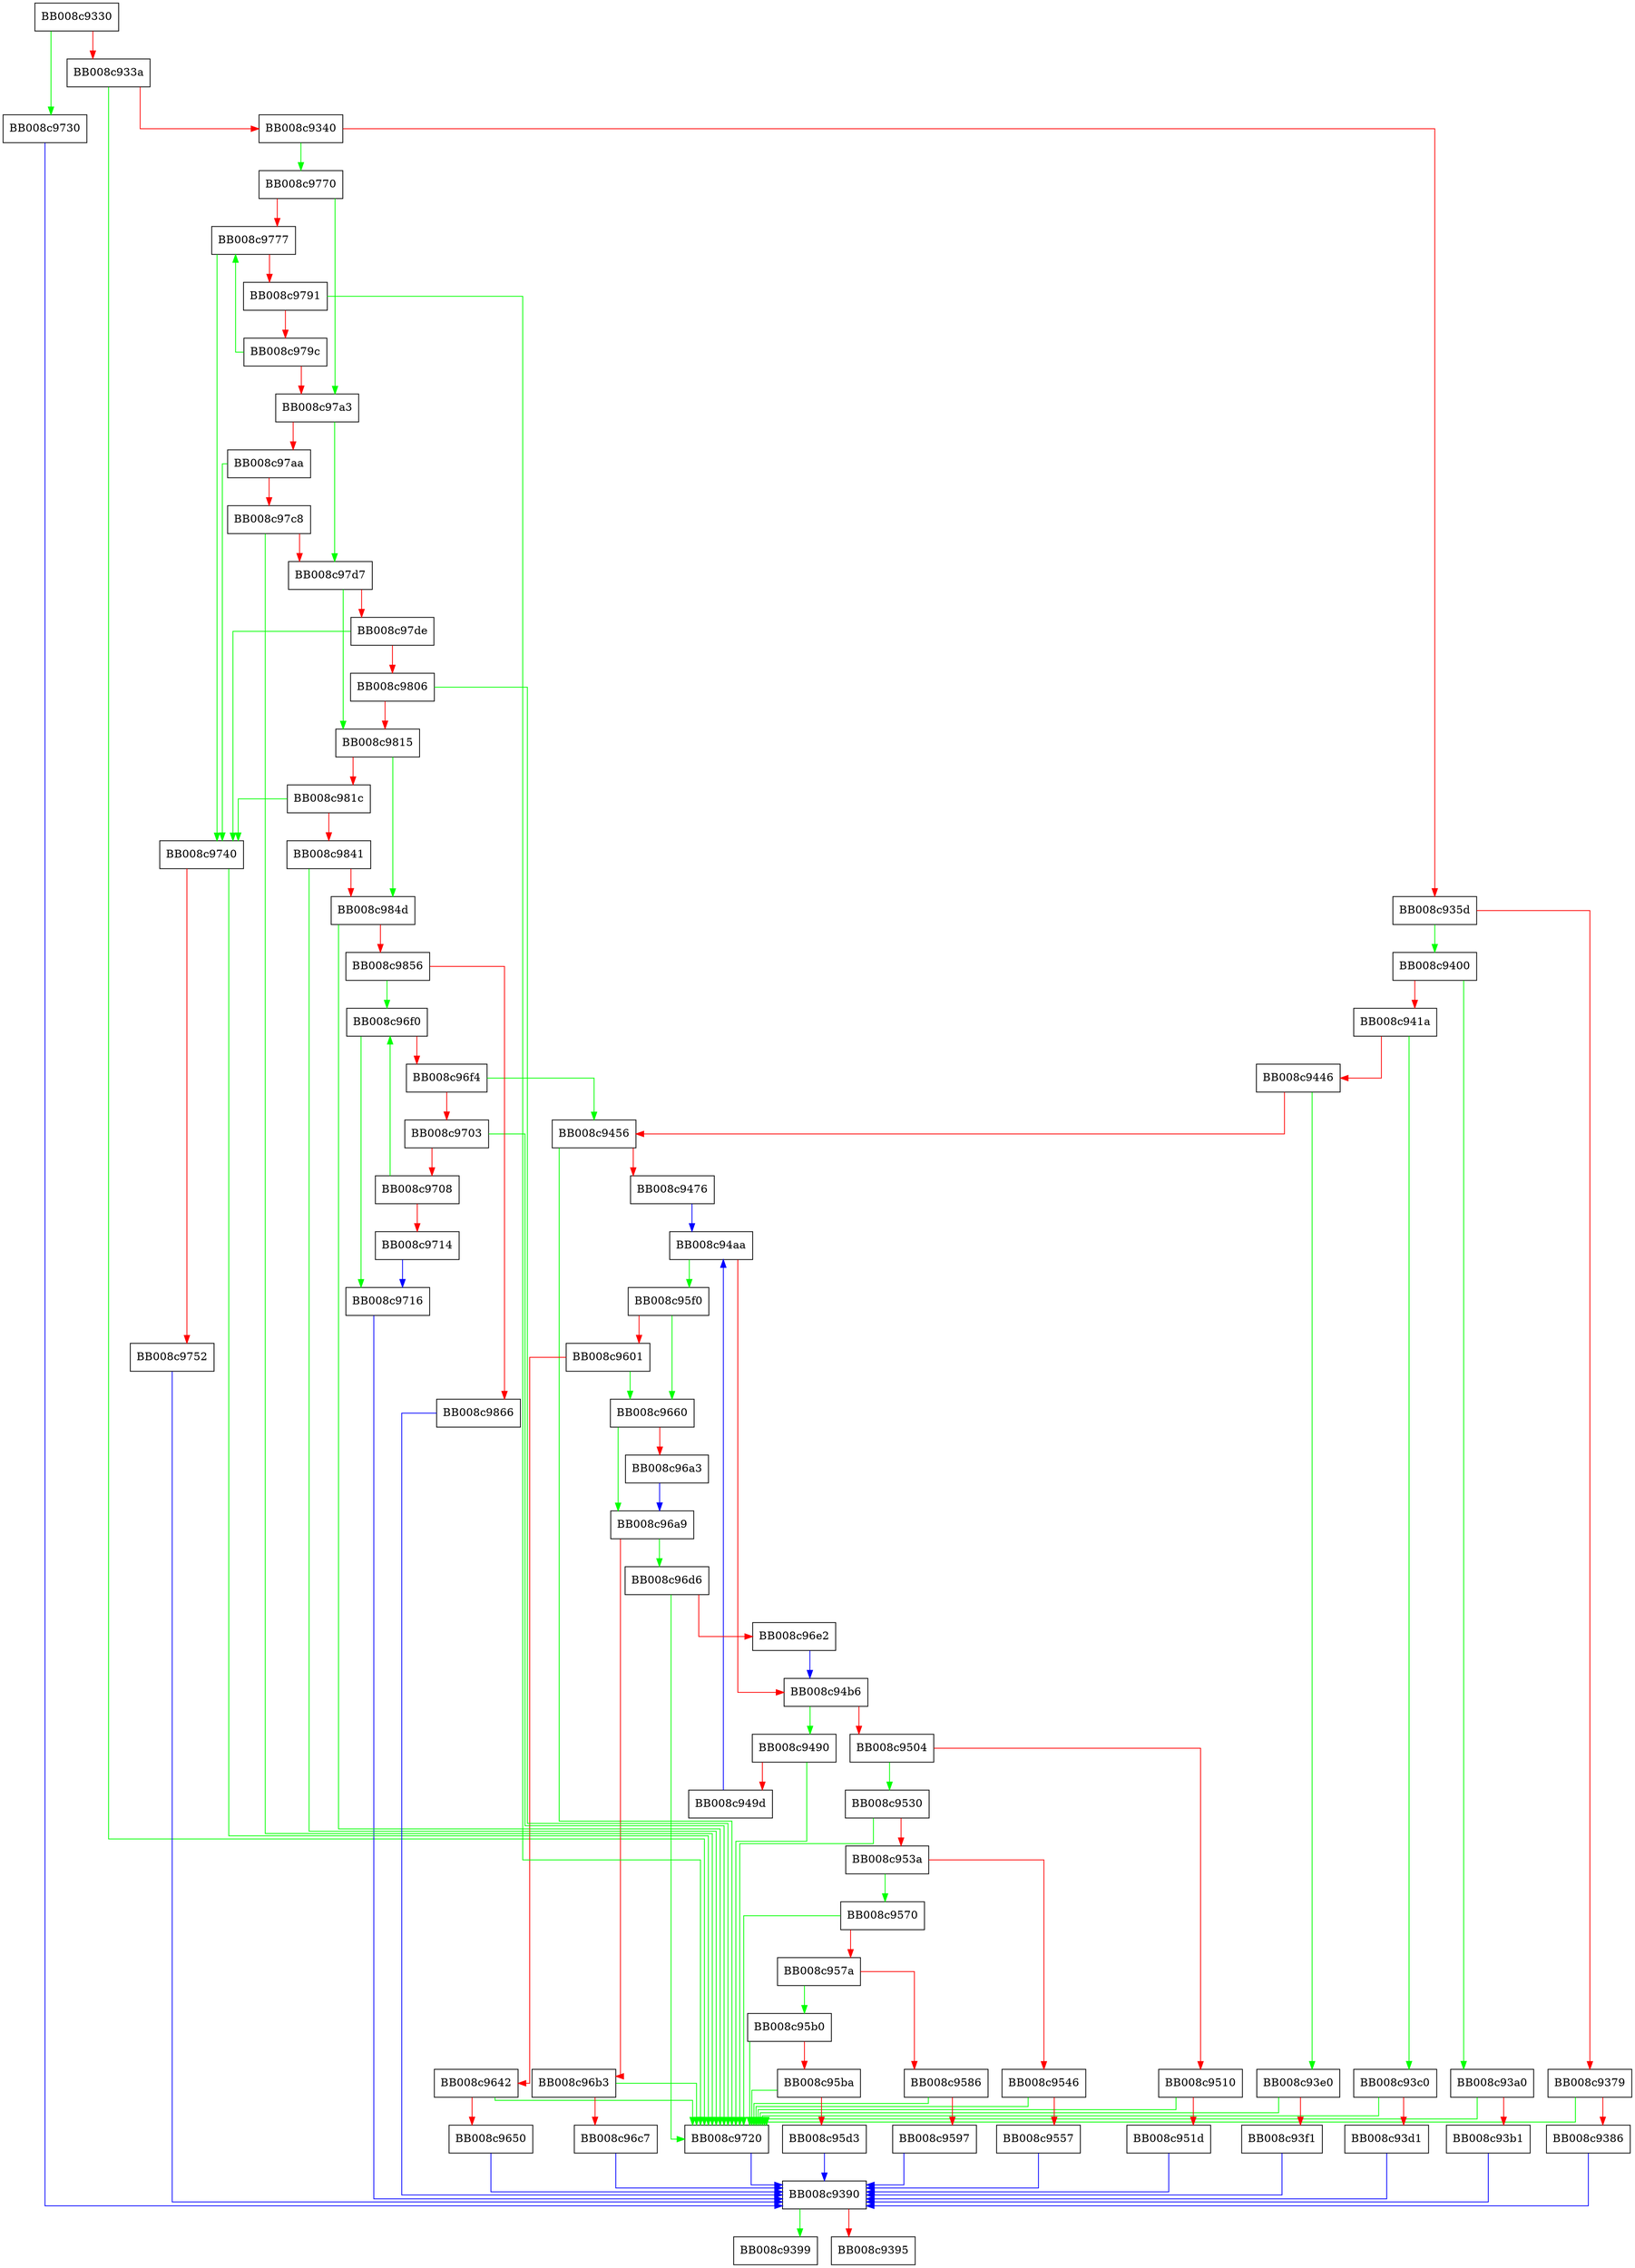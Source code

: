 digraph __strncmp_avx2_rtm {
  node [shape="box"];
  graph [splines=ortho];
  BB008c9330 -> BB008c9730 [color="green"];
  BB008c9330 -> BB008c933a [color="red"];
  BB008c933a -> BB008c9720 [color="green"];
  BB008c933a -> BB008c9340 [color="red"];
  BB008c9340 -> BB008c9770 [color="green"];
  BB008c9340 -> BB008c935d [color="red"];
  BB008c935d -> BB008c9400 [color="green"];
  BB008c935d -> BB008c9379 [color="red"];
  BB008c9379 -> BB008c9720 [color="green"];
  BB008c9379 -> BB008c9386 [color="red"];
  BB008c9386 -> BB008c9390 [color="blue"];
  BB008c9390 -> BB008c9399 [color="green"];
  BB008c9390 -> BB008c9395 [color="red"];
  BB008c93a0 -> BB008c9720 [color="green"];
  BB008c93a0 -> BB008c93b1 [color="red"];
  BB008c93b1 -> BB008c9390 [color="blue"];
  BB008c93c0 -> BB008c9720 [color="green"];
  BB008c93c0 -> BB008c93d1 [color="red"];
  BB008c93d1 -> BB008c9390 [color="blue"];
  BB008c93e0 -> BB008c9720 [color="green"];
  BB008c93e0 -> BB008c93f1 [color="red"];
  BB008c93f1 -> BB008c9390 [color="blue"];
  BB008c9400 -> BB008c93a0 [color="green"];
  BB008c9400 -> BB008c941a [color="red"];
  BB008c941a -> BB008c93c0 [color="green"];
  BB008c941a -> BB008c9446 [color="red"];
  BB008c9446 -> BB008c93e0 [color="green"];
  BB008c9446 -> BB008c9456 [color="red"];
  BB008c9456 -> BB008c9720 [color="green"];
  BB008c9456 -> BB008c9476 [color="red"];
  BB008c9476 -> BB008c94aa [color="blue"];
  BB008c9490 -> BB008c9720 [color="green"];
  BB008c9490 -> BB008c949d [color="red"];
  BB008c949d -> BB008c94aa [color="blue"];
  BB008c94aa -> BB008c95f0 [color="green"];
  BB008c94aa -> BB008c94b6 [color="red"];
  BB008c94b6 -> BB008c9490 [color="green"];
  BB008c94b6 -> BB008c9504 [color="red"];
  BB008c9504 -> BB008c9530 [color="green"];
  BB008c9504 -> BB008c9510 [color="red"];
  BB008c9510 -> BB008c9720 [color="green"];
  BB008c9510 -> BB008c951d [color="red"];
  BB008c951d -> BB008c9390 [color="blue"];
  BB008c9530 -> BB008c9720 [color="green"];
  BB008c9530 -> BB008c953a [color="red"];
  BB008c953a -> BB008c9570 [color="green"];
  BB008c953a -> BB008c9546 [color="red"];
  BB008c9546 -> BB008c9720 [color="green"];
  BB008c9546 -> BB008c9557 [color="red"];
  BB008c9557 -> BB008c9390 [color="blue"];
  BB008c9570 -> BB008c9720 [color="green"];
  BB008c9570 -> BB008c957a [color="red"];
  BB008c957a -> BB008c95b0 [color="green"];
  BB008c957a -> BB008c9586 [color="red"];
  BB008c9586 -> BB008c9720 [color="green"];
  BB008c9586 -> BB008c9597 [color="red"];
  BB008c9597 -> BB008c9390 [color="blue"];
  BB008c95b0 -> BB008c9720 [color="green"];
  BB008c95b0 -> BB008c95ba [color="red"];
  BB008c95ba -> BB008c9720 [color="green"];
  BB008c95ba -> BB008c95d3 [color="red"];
  BB008c95d3 -> BB008c9390 [color="blue"];
  BB008c95f0 -> BB008c9660 [color="green"];
  BB008c95f0 -> BB008c9601 [color="red"];
  BB008c9601 -> BB008c9660 [color="green"];
  BB008c9601 -> BB008c9642 [color="red"];
  BB008c9642 -> BB008c9720 [color="green"];
  BB008c9642 -> BB008c9650 [color="red"];
  BB008c9650 -> BB008c9390 [color="blue"];
  BB008c9660 -> BB008c96a9 [color="green"];
  BB008c9660 -> BB008c96a3 [color="red"];
  BB008c96a3 -> BB008c96a9 [color="blue"];
  BB008c96a9 -> BB008c96d6 [color="green"];
  BB008c96a9 -> BB008c96b3 [color="red"];
  BB008c96b3 -> BB008c9720 [color="green"];
  BB008c96b3 -> BB008c96c7 [color="red"];
  BB008c96c7 -> BB008c9390 [color="blue"];
  BB008c96d6 -> BB008c9720 [color="green"];
  BB008c96d6 -> BB008c96e2 [color="red"];
  BB008c96e2 -> BB008c94b6 [color="blue"];
  BB008c96f0 -> BB008c9716 [color="green"];
  BB008c96f0 -> BB008c96f4 [color="red"];
  BB008c96f4 -> BB008c9456 [color="green"];
  BB008c96f4 -> BB008c9703 [color="red"];
  BB008c9703 -> BB008c9720 [color="green"];
  BB008c9703 -> BB008c9708 [color="red"];
  BB008c9708 -> BB008c96f0 [color="green"];
  BB008c9708 -> BB008c9714 [color="red"];
  BB008c9714 -> BB008c9716 [color="blue"];
  BB008c9716 -> BB008c9390 [color="blue"];
  BB008c9720 -> BB008c9390 [color="blue"];
  BB008c9730 -> BB008c9390 [color="blue"];
  BB008c9740 -> BB008c9720 [color="green"];
  BB008c9740 -> BB008c9752 [color="red"];
  BB008c9752 -> BB008c9390 [color="blue"];
  BB008c9770 -> BB008c97a3 [color="green"];
  BB008c9770 -> BB008c9777 [color="red"];
  BB008c9777 -> BB008c9740 [color="green"];
  BB008c9777 -> BB008c9791 [color="red"];
  BB008c9791 -> BB008c9720 [color="green"];
  BB008c9791 -> BB008c979c [color="red"];
  BB008c979c -> BB008c9777 [color="green"];
  BB008c979c -> BB008c97a3 [color="red"];
  BB008c97a3 -> BB008c97d7 [color="green"];
  BB008c97a3 -> BB008c97aa [color="red"];
  BB008c97aa -> BB008c9740 [color="green"];
  BB008c97aa -> BB008c97c8 [color="red"];
  BB008c97c8 -> BB008c9720 [color="green"];
  BB008c97c8 -> BB008c97d7 [color="red"];
  BB008c97d7 -> BB008c9815 [color="green"];
  BB008c97d7 -> BB008c97de [color="red"];
  BB008c97de -> BB008c9740 [color="green"];
  BB008c97de -> BB008c9806 [color="red"];
  BB008c9806 -> BB008c9720 [color="green"];
  BB008c9806 -> BB008c9815 [color="red"];
  BB008c9815 -> BB008c984d [color="green"];
  BB008c9815 -> BB008c981c [color="red"];
  BB008c981c -> BB008c9740 [color="green"];
  BB008c981c -> BB008c9841 [color="red"];
  BB008c9841 -> BB008c9720 [color="green"];
  BB008c9841 -> BB008c984d [color="red"];
  BB008c984d -> BB008c9720 [color="green"];
  BB008c984d -> BB008c9856 [color="red"];
  BB008c9856 -> BB008c96f0 [color="green"];
  BB008c9856 -> BB008c9866 [color="red"];
  BB008c9866 -> BB008c9390 [color="blue"];
}